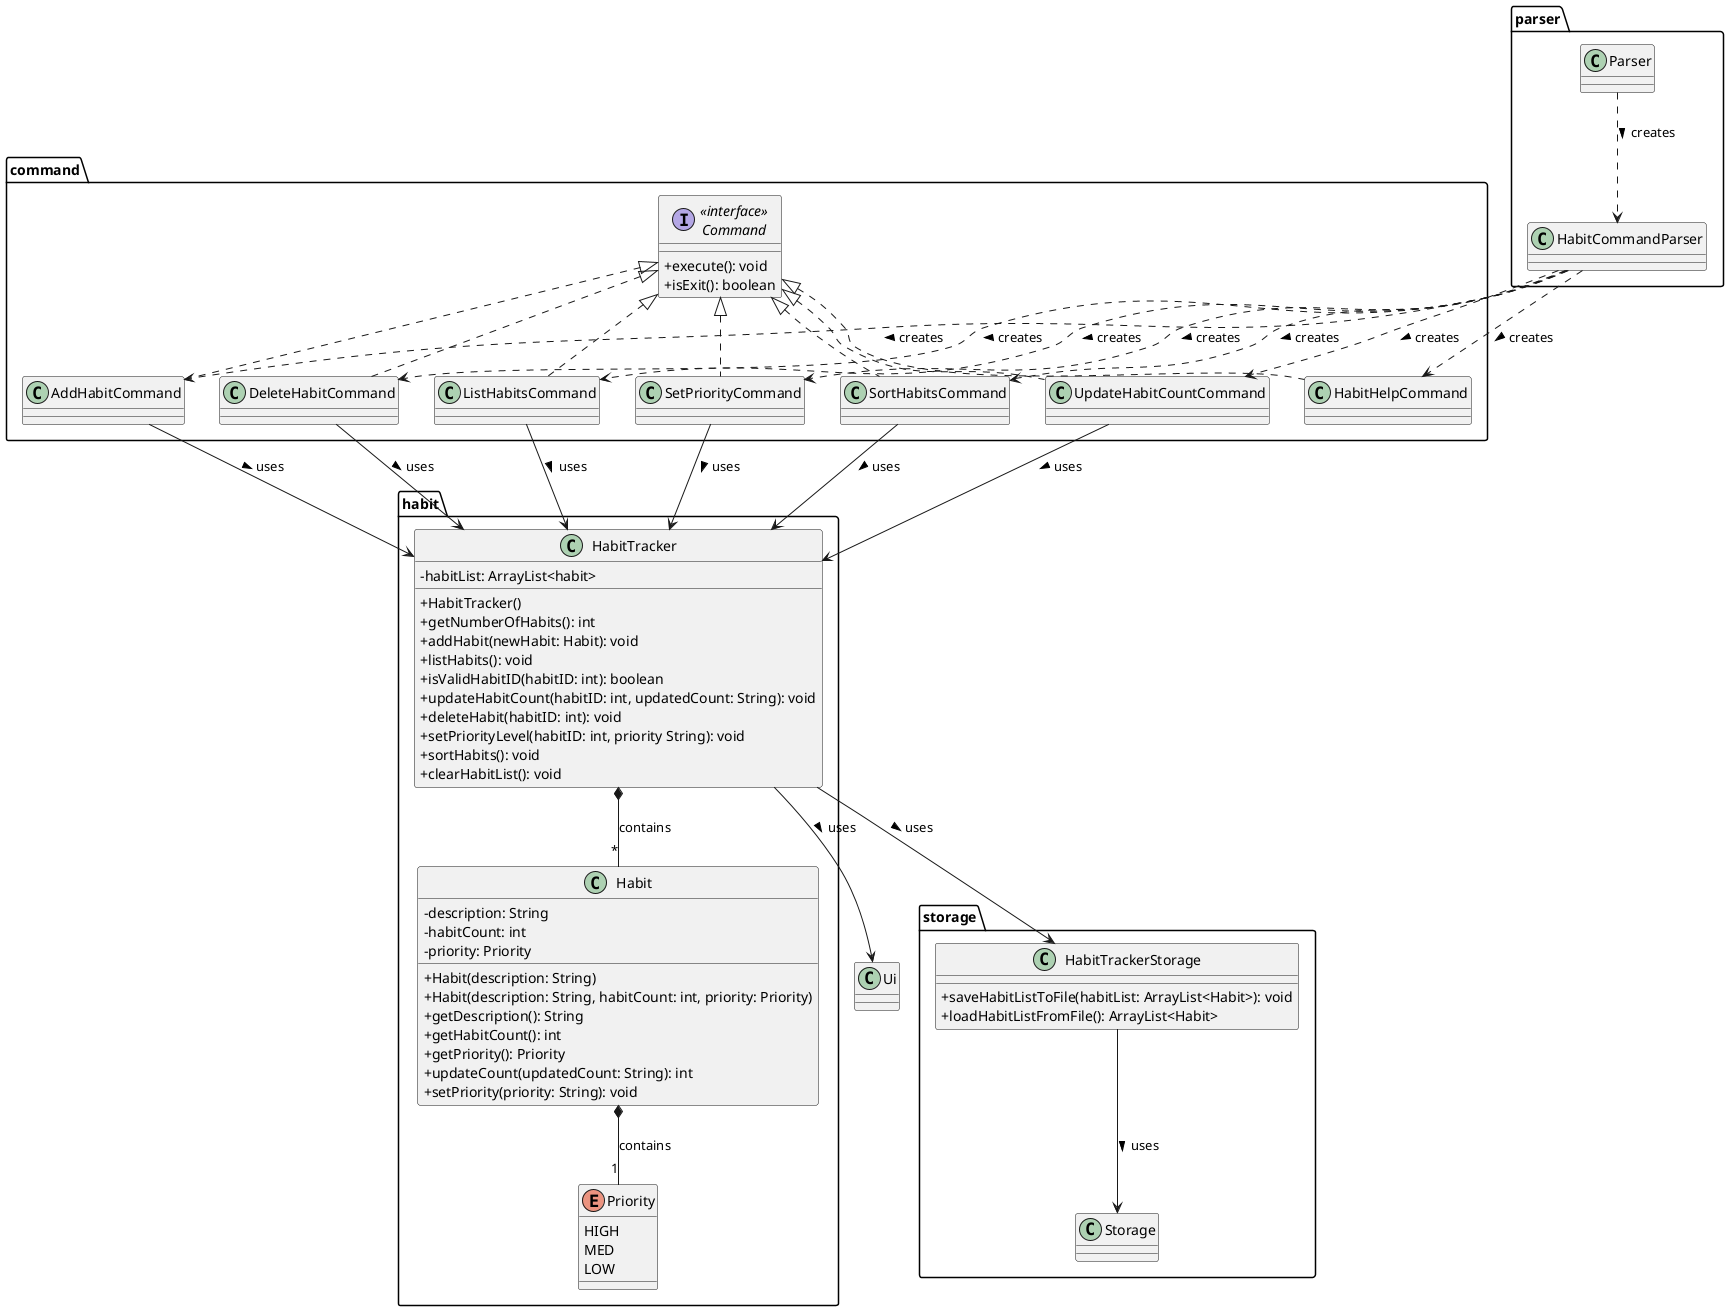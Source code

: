 @startuml
'https://plantuml.com/class-diagram

skinparam classAttributeIconSize 0

package parser {
    class HabitCommandParser {
    }

    class Parser {
    }
}

package command {
    interface "<<interface>>\nCommand" as Command {
               + execute(): void
               + isExit(): boolean
    }

    class AddHabitCommand implements Command {
    }

    class DeleteHabitCommand implements Command {
    }

    class ListHabitsCommand implements Command {
    }

    class SetPriorityCommand implements Command {
    }

    class SortHabitsCommand implements Command {
    }

    class UpdateHabitCountCommand implements Command {
    }

    class HabitHelpCommand implements Command {
    }
}

Package habit {
    class HabitTracker {
        - habitList: ArrayList<habit>

        + HabitTracker()
        + getNumberOfHabits(): int
        + addHabit(newHabit: Habit): void
        + listHabits(): void
        + isValidHabitID(habitID: int): boolean
        + updateHabitCount(habitID: int, updatedCount: String): void
        + deleteHabit(habitID: int): void
        + setPriorityLevel(habitID: int, priority String): void
        + sortHabits(): void
        + clearHabitList(): void
    }

    class Habit {
        - description: String
        - habitCount: int
        - priority: Priority

        + Habit(description: String)
        + Habit(description: String, habitCount: int, priority: Priority)
        + getDescription(): String
        + getHabitCount(): int
        + getPriority(): Priority
        + updateCount(updatedCount: String): int
        + setPriority(priority: String): void
    }

    enum Priority {
      HIGH
      MED
      LOW
    }
}

Package storage {
    class Storage {
    }

    class HabitTrackerStorage {
        + saveHabitListToFile(habitList: ArrayList<Habit>): void
        + loadHabitListFromFile(): ArrayList<Habit>
    }
}

class Ui {
}

HabitTracker *-- "*" Habit : contains
Habit *-- "1" Priority : contains

HabitTracker --> HabitTrackerStorage : uses >
HabitTrackerStorage --> Storage : uses >
HabitTracker --> Ui : uses >

Parser ..> HabitCommandParser : creates >
HabitCommandParser .DOWN.> AddHabitCommand : creates >
HabitCommandParser .DOWN.> DeleteHabitCommand : creates >
HabitCommandParser .DOWN.> ListHabitsCommand : creates >
HabitCommandParser .DOWN.> SetPriorityCommand : creates >
HabitCommandParser .DOWN.> SortHabitsCommand : creates >
HabitCommandParser .DOWN.> UpdateHabitCountCommand : creates >
HabitCommandParser .DOWN.> HabitHelpCommand : creates >

AddHabitCommand --> HabitTracker : uses >
DeleteHabitCommand --> HabitTracker : uses >
ListHabitsCommand --> HabitTracker : uses >
SetPriorityCommand --> HabitTracker : uses >
SortHabitsCommand --> HabitTracker : uses >
UpdateHabitCountCommand --> HabitTracker : uses >



@enduml


